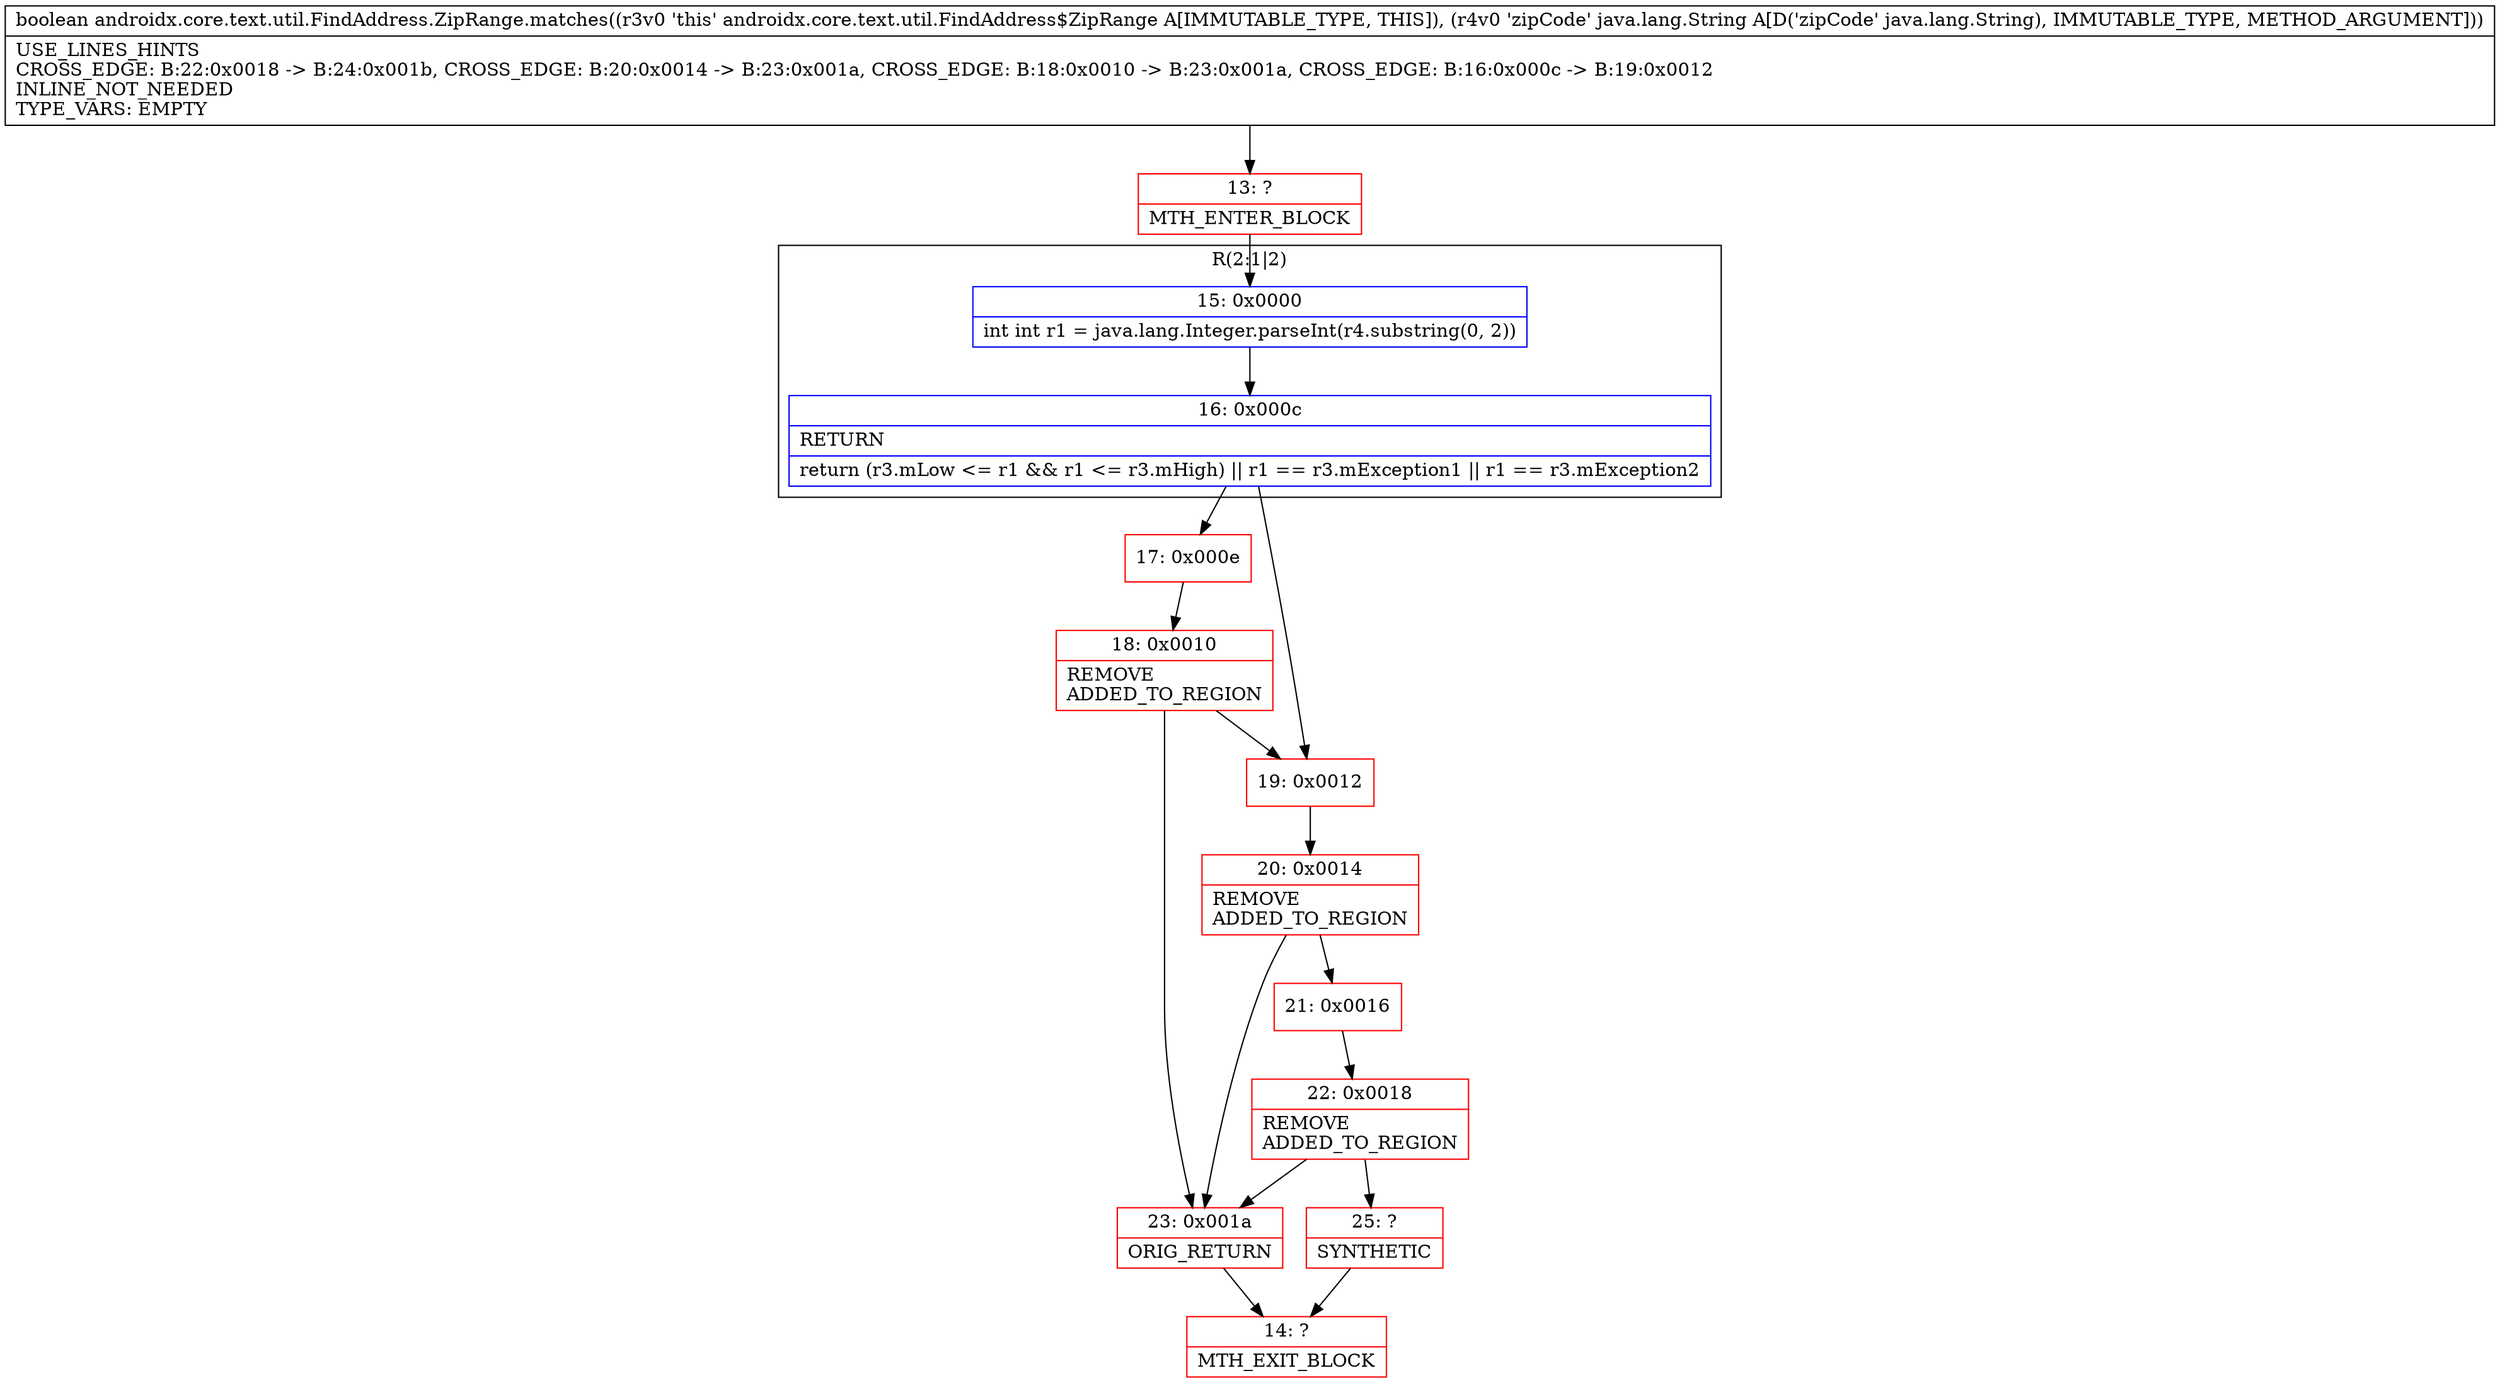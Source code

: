 digraph "CFG forandroidx.core.text.util.FindAddress.ZipRange.matches(Ljava\/lang\/String;)Z" {
subgraph cluster_Region_1809577510 {
label = "R(2:1|2)";
node [shape=record,color=blue];
Node_15 [shape=record,label="{15\:\ 0x0000|int int r1 = java.lang.Integer.parseInt(r4.substring(0, 2))\l}"];
Node_16 [shape=record,label="{16\:\ 0x000c|RETURN\l|return (r3.mLow \<= r1 && r1 \<= r3.mHigh) \|\| r1 == r3.mException1 \|\| r1 == r3.mException2\l}"];
}
Node_13 [shape=record,color=red,label="{13\:\ ?|MTH_ENTER_BLOCK\l}"];
Node_17 [shape=record,color=red,label="{17\:\ 0x000e}"];
Node_18 [shape=record,color=red,label="{18\:\ 0x0010|REMOVE\lADDED_TO_REGION\l}"];
Node_23 [shape=record,color=red,label="{23\:\ 0x001a|ORIG_RETURN\l}"];
Node_14 [shape=record,color=red,label="{14\:\ ?|MTH_EXIT_BLOCK\l}"];
Node_19 [shape=record,color=red,label="{19\:\ 0x0012}"];
Node_20 [shape=record,color=red,label="{20\:\ 0x0014|REMOVE\lADDED_TO_REGION\l}"];
Node_21 [shape=record,color=red,label="{21\:\ 0x0016}"];
Node_22 [shape=record,color=red,label="{22\:\ 0x0018|REMOVE\lADDED_TO_REGION\l}"];
Node_25 [shape=record,color=red,label="{25\:\ ?|SYNTHETIC\l}"];
MethodNode[shape=record,label="{boolean androidx.core.text.util.FindAddress.ZipRange.matches((r3v0 'this' androidx.core.text.util.FindAddress$ZipRange A[IMMUTABLE_TYPE, THIS]), (r4v0 'zipCode' java.lang.String A[D('zipCode' java.lang.String), IMMUTABLE_TYPE, METHOD_ARGUMENT]))  | USE_LINES_HINTS\lCROSS_EDGE: B:22:0x0018 \-\> B:24:0x001b, CROSS_EDGE: B:20:0x0014 \-\> B:23:0x001a, CROSS_EDGE: B:18:0x0010 \-\> B:23:0x001a, CROSS_EDGE: B:16:0x000c \-\> B:19:0x0012\lINLINE_NOT_NEEDED\lTYPE_VARS: EMPTY\l}"];
MethodNode -> Node_13;Node_15 -> Node_16;
Node_16 -> Node_17;
Node_16 -> Node_19;
Node_13 -> Node_15;
Node_17 -> Node_18;
Node_18 -> Node_19;
Node_18 -> Node_23;
Node_23 -> Node_14;
Node_19 -> Node_20;
Node_20 -> Node_21;
Node_20 -> Node_23;
Node_21 -> Node_22;
Node_22 -> Node_23;
Node_22 -> Node_25;
Node_25 -> Node_14;
}

